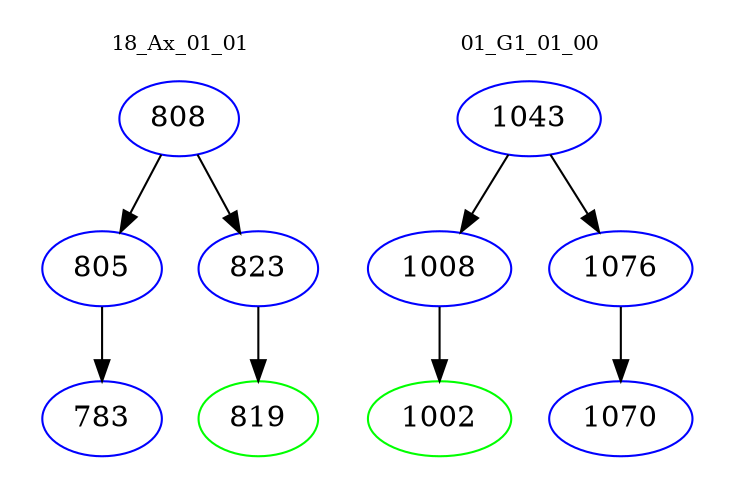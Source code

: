 digraph{
subgraph cluster_0 {
color = white
label = "18_Ax_01_01";
fontsize=10;
T0_808 [label="808", color="blue"]
T0_808 -> T0_805 [color="black"]
T0_805 [label="805", color="blue"]
T0_805 -> T0_783 [color="black"]
T0_783 [label="783", color="blue"]
T0_808 -> T0_823 [color="black"]
T0_823 [label="823", color="blue"]
T0_823 -> T0_819 [color="black"]
T0_819 [label="819", color="green"]
}
subgraph cluster_1 {
color = white
label = "01_G1_01_00";
fontsize=10;
T1_1043 [label="1043", color="blue"]
T1_1043 -> T1_1008 [color="black"]
T1_1008 [label="1008", color="blue"]
T1_1008 -> T1_1002 [color="black"]
T1_1002 [label="1002", color="green"]
T1_1043 -> T1_1076 [color="black"]
T1_1076 [label="1076", color="blue"]
T1_1076 -> T1_1070 [color="black"]
T1_1070 [label="1070", color="blue"]
}
}

